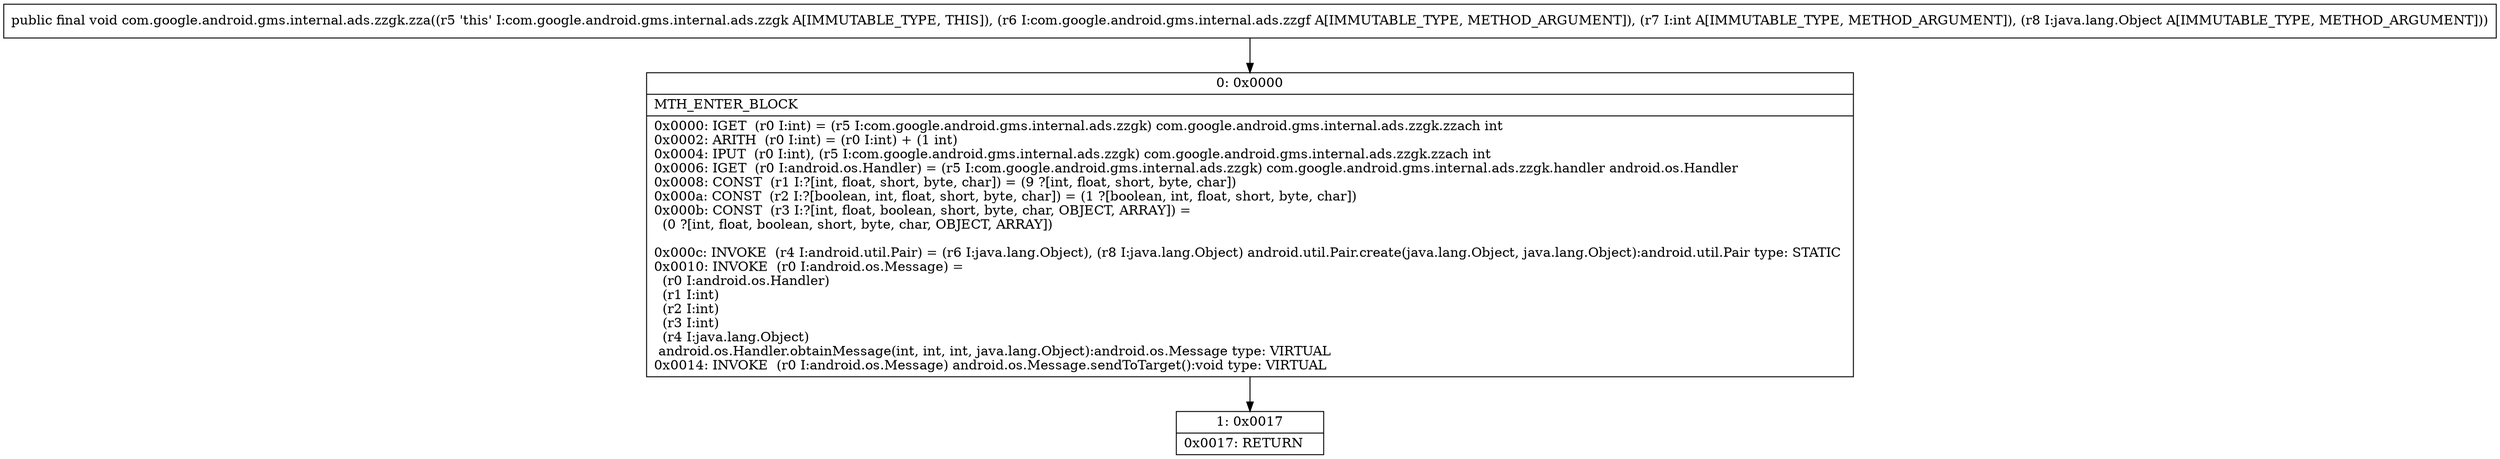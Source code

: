 digraph "CFG forcom.google.android.gms.internal.ads.zzgk.zza(Lcom\/google\/android\/gms\/internal\/ads\/zzgf;ILjava\/lang\/Object;)V" {
Node_0 [shape=record,label="{0\:\ 0x0000|MTH_ENTER_BLOCK\l|0x0000: IGET  (r0 I:int) = (r5 I:com.google.android.gms.internal.ads.zzgk) com.google.android.gms.internal.ads.zzgk.zzach int \l0x0002: ARITH  (r0 I:int) = (r0 I:int) + (1 int) \l0x0004: IPUT  (r0 I:int), (r5 I:com.google.android.gms.internal.ads.zzgk) com.google.android.gms.internal.ads.zzgk.zzach int \l0x0006: IGET  (r0 I:android.os.Handler) = (r5 I:com.google.android.gms.internal.ads.zzgk) com.google.android.gms.internal.ads.zzgk.handler android.os.Handler \l0x0008: CONST  (r1 I:?[int, float, short, byte, char]) = (9 ?[int, float, short, byte, char]) \l0x000a: CONST  (r2 I:?[boolean, int, float, short, byte, char]) = (1 ?[boolean, int, float, short, byte, char]) \l0x000b: CONST  (r3 I:?[int, float, boolean, short, byte, char, OBJECT, ARRAY]) = \l  (0 ?[int, float, boolean, short, byte, char, OBJECT, ARRAY])\l \l0x000c: INVOKE  (r4 I:android.util.Pair) = (r6 I:java.lang.Object), (r8 I:java.lang.Object) android.util.Pair.create(java.lang.Object, java.lang.Object):android.util.Pair type: STATIC \l0x0010: INVOKE  (r0 I:android.os.Message) = \l  (r0 I:android.os.Handler)\l  (r1 I:int)\l  (r2 I:int)\l  (r3 I:int)\l  (r4 I:java.lang.Object)\l android.os.Handler.obtainMessage(int, int, int, java.lang.Object):android.os.Message type: VIRTUAL \l0x0014: INVOKE  (r0 I:android.os.Message) android.os.Message.sendToTarget():void type: VIRTUAL \l}"];
Node_1 [shape=record,label="{1\:\ 0x0017|0x0017: RETURN   \l}"];
MethodNode[shape=record,label="{public final void com.google.android.gms.internal.ads.zzgk.zza((r5 'this' I:com.google.android.gms.internal.ads.zzgk A[IMMUTABLE_TYPE, THIS]), (r6 I:com.google.android.gms.internal.ads.zzgf A[IMMUTABLE_TYPE, METHOD_ARGUMENT]), (r7 I:int A[IMMUTABLE_TYPE, METHOD_ARGUMENT]), (r8 I:java.lang.Object A[IMMUTABLE_TYPE, METHOD_ARGUMENT])) }"];
MethodNode -> Node_0;
Node_0 -> Node_1;
}

